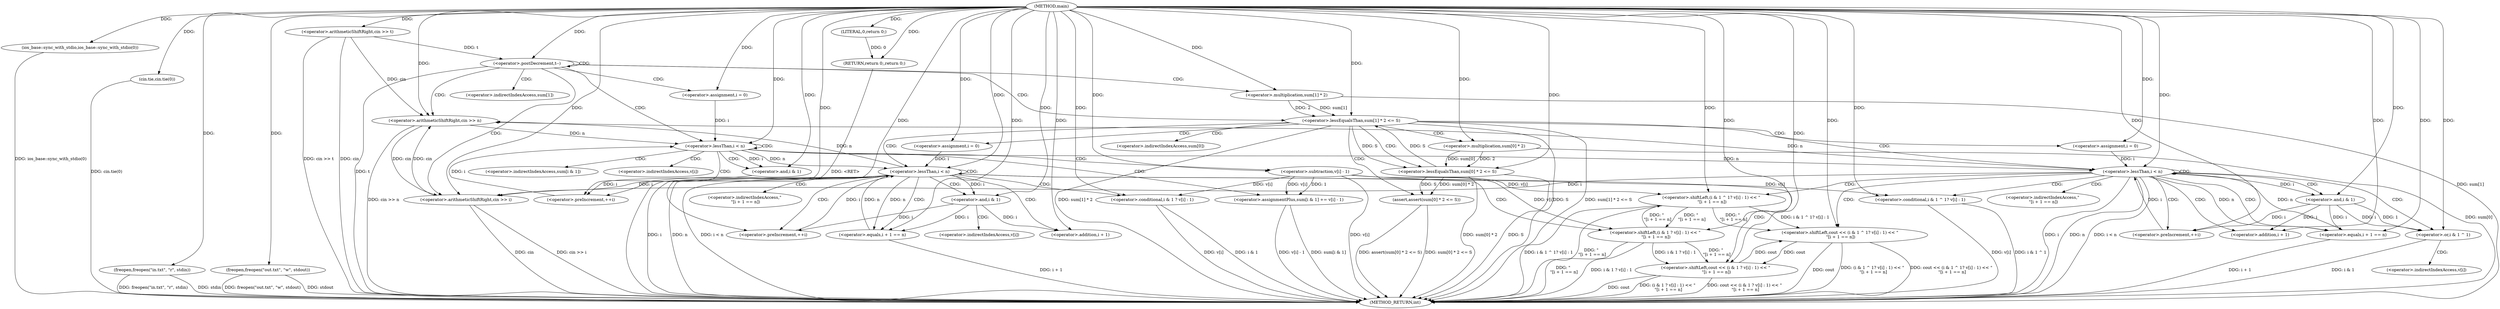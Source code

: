 digraph "main" {  
"1000101" [label = "(METHOD,main)" ]
"1000233" [label = "(METHOD_RETURN,int)" ]
"1000103" [label = "(ios_base::sync_with_stdio,ios_base::sync_with_stdio(0))" ]
"1000105" [label = "(cin.tie,cin.tie(0))" ]
"1000107" [label = "(freopen,freopen(\"in.txt\", \"r\", stdin))" ]
"1000111" [label = "(freopen,freopen(\"out.txt\", \"w\", stdout))" ]
"1000116" [label = "(<operator>.arithmeticShiftRight,cin >> t)" ]
"1000231" [label = "(RETURN,return 0;,return 0;)" ]
"1000120" [label = "(<operator>.postDecrement,t--)" ]
"1000232" [label = "(LITERAL,0,return 0;)" ]
"1000124" [label = "(<operator>.arithmeticShiftRight,cin >> n)" ]
"1000129" [label = "(<operator>.arithmeticShiftRight,cin >> i)" ]
"1000135" [label = "(<operator>.assignment,i = 0)" ]
"1000138" [label = "(<operator>.lessThan,i < n)" ]
"1000141" [label = "(<operator>.preIncrement,++i)" ]
"1000143" [label = "(<operator>.assignmentPlus,sum[i & 1] += v[i] - 1)" ]
"1000155" [label = "(<operator>.lessEqualsThan,sum[1] * 2 <= S)" ]
"1000149" [label = "(<operator>.subtraction,v[i] - 1)" ]
"1000156" [label = "(<operator>.multiplication,sum[1] * 2)" ]
"1000165" [label = "(<operator>.assignment,i = 0)" ]
"1000168" [label = "(<operator>.lessThan,i < n)" ]
"1000171" [label = "(<operator>.preIncrement,++i)" ]
"1000173" [label = "(<operator>.shiftLeft,cout << (i & 1 ^ 1? v[i] : 1) << \" \n\"[i + 1 == n])" ]
"1000195" [label = "(assert,assert(sum[0] * 2 <= S))" ]
"1000146" [label = "(<operator>.and,i & 1)" ]
"1000205" [label = "(<operator>.assignment,i = 0)" ]
"1000208" [label = "(<operator>.lessThan,i < n)" ]
"1000211" [label = "(<operator>.preIncrement,++i)" ]
"1000213" [label = "(<operator>.shiftLeft,cout << (i & 1 ? v[i] : 1) << \" \n\"[i + 1 == n])" ]
"1000175" [label = "(<operator>.shiftLeft,(i & 1 ^ 1? v[i] : 1) << \" \n\"[i + 1 == n])" ]
"1000196" [label = "(<operator>.lessEqualsThan,sum[0] * 2 <= S)" ]
"1000176" [label = "(<operator>.conditional,i & 1 ^ 1? v[i] : 1)" ]
"1000197" [label = "(<operator>.multiplication,sum[0] * 2)" ]
"1000215" [label = "(<operator>.shiftLeft,(i & 1 ? v[i] : 1) << \" \n\"[i + 1 == n])" ]
"1000177" [label = "(<operator>.or,i & 1 ^ 1)" ]
"1000188" [label = "(<operator>.equals,i + 1 == n)" ]
"1000216" [label = "(<operator>.conditional,i & 1 ? v[i] : 1)" ]
"1000178" [label = "(<operator>.and,i & 1)" ]
"1000189" [label = "(<operator>.addition,i + 1)" ]
"1000217" [label = "(<operator>.and,i & 1)" ]
"1000226" [label = "(<operator>.equals,i + 1 == n)" ]
"1000227" [label = "(<operator>.addition,i + 1)" ]
"1000144" [label = "(<operator>.indirectIndexAccess,sum[i & 1])" ]
"1000150" [label = "(<operator>.indirectIndexAccess,v[i])" ]
"1000157" [label = "(<operator>.indirectIndexAccess,sum[1])" ]
"1000186" [label = "(<operator>.indirectIndexAccess,\" \n\"[i + 1 == n])" ]
"1000182" [label = "(<operator>.indirectIndexAccess,v[i])" ]
"1000198" [label = "(<operator>.indirectIndexAccess,sum[0])" ]
"1000224" [label = "(<operator>.indirectIndexAccess,\" \n\"[i + 1 == n])" ]
"1000220" [label = "(<operator>.indirectIndexAccess,v[i])" ]
  "1000103" -> "1000233"  [ label = "DDG: ios_base::sync_with_stdio(0)"] 
  "1000105" -> "1000233"  [ label = "DDG: cin.tie(0)"] 
  "1000107" -> "1000233"  [ label = "DDG: freopen(\"in.txt\", \"r\", stdin)"] 
  "1000111" -> "1000233"  [ label = "DDG: freopen(\"out.txt\", \"w\", stdout)"] 
  "1000116" -> "1000233"  [ label = "DDG: cin"] 
  "1000116" -> "1000233"  [ label = "DDG: cin >> t"] 
  "1000120" -> "1000233"  [ label = "DDG: t"] 
  "1000124" -> "1000233"  [ label = "DDG: cin >> n"] 
  "1000129" -> "1000233"  [ label = "DDG: cin"] 
  "1000129" -> "1000233"  [ label = "DDG: cin >> i"] 
  "1000156" -> "1000233"  [ label = "DDG: sum[1]"] 
  "1000155" -> "1000233"  [ label = "DDG: sum[1] * 2"] 
  "1000155" -> "1000233"  [ label = "DDG: S"] 
  "1000155" -> "1000233"  [ label = "DDG: sum[1] * 2 <= S"] 
  "1000197" -> "1000233"  [ label = "DDG: sum[0]"] 
  "1000196" -> "1000233"  [ label = "DDG: sum[0] * 2"] 
  "1000196" -> "1000233"  [ label = "DDG: S"] 
  "1000195" -> "1000233"  [ label = "DDG: sum[0] * 2 <= S"] 
  "1000195" -> "1000233"  [ label = "DDG: assert(sum[0] * 2 <= S)"] 
  "1000208" -> "1000233"  [ label = "DDG: i"] 
  "1000208" -> "1000233"  [ label = "DDG: n"] 
  "1000208" -> "1000233"  [ label = "DDG: i < n"] 
  "1000213" -> "1000233"  [ label = "DDG: cout"] 
  "1000216" -> "1000233"  [ label = "DDG: i & 1"] 
  "1000216" -> "1000233"  [ label = "DDG: v[i]"] 
  "1000215" -> "1000233"  [ label = "DDG: i & 1 ? v[i] : 1"] 
  "1000226" -> "1000233"  [ label = "DDG: i + 1"] 
  "1000215" -> "1000233"  [ label = "DDG: \" \n\"[i + 1 == n]"] 
  "1000213" -> "1000233"  [ label = "DDG: (i & 1 ? v[i] : 1) << \" \n\"[i + 1 == n]"] 
  "1000213" -> "1000233"  [ label = "DDG: cout << (i & 1 ? v[i] : 1) << \" \n\"[i + 1 == n]"] 
  "1000168" -> "1000233"  [ label = "DDG: i"] 
  "1000168" -> "1000233"  [ label = "DDG: n"] 
  "1000168" -> "1000233"  [ label = "DDG: i < n"] 
  "1000173" -> "1000233"  [ label = "DDG: cout"] 
  "1000177" -> "1000233"  [ label = "DDG: i & 1"] 
  "1000176" -> "1000233"  [ label = "DDG: i & 1 ^ 1"] 
  "1000176" -> "1000233"  [ label = "DDG: v[i]"] 
  "1000175" -> "1000233"  [ label = "DDG: i & 1 ^ 1? v[i] : 1"] 
  "1000188" -> "1000233"  [ label = "DDG: i + 1"] 
  "1000175" -> "1000233"  [ label = "DDG: \" \n\"[i + 1 == n]"] 
  "1000173" -> "1000233"  [ label = "DDG: (i & 1 ^ 1? v[i] : 1) << \" \n\"[i + 1 == n]"] 
  "1000173" -> "1000233"  [ label = "DDG: cout << (i & 1 ^ 1? v[i] : 1) << \" \n\"[i + 1 == n]"] 
  "1000143" -> "1000233"  [ label = "DDG: sum[i & 1]"] 
  "1000149" -> "1000233"  [ label = "DDG: v[i]"] 
  "1000143" -> "1000233"  [ label = "DDG: v[i] - 1"] 
  "1000231" -> "1000233"  [ label = "DDG: <RET>"] 
  "1000111" -> "1000233"  [ label = "DDG: stdout"] 
  "1000107" -> "1000233"  [ label = "DDG: stdin"] 
  "1000232" -> "1000231"  [ label = "DDG: 0"] 
  "1000101" -> "1000231"  [ label = "DDG: "] 
  "1000101" -> "1000103"  [ label = "DDG: "] 
  "1000101" -> "1000105"  [ label = "DDG: "] 
  "1000101" -> "1000107"  [ label = "DDG: "] 
  "1000101" -> "1000111"  [ label = "DDG: "] 
  "1000101" -> "1000116"  [ label = "DDG: "] 
  "1000101" -> "1000232"  [ label = "DDG: "] 
  "1000116" -> "1000120"  [ label = "DDG: t"] 
  "1000101" -> "1000120"  [ label = "DDG: "] 
  "1000116" -> "1000124"  [ label = "DDG: cin"] 
  "1000129" -> "1000124"  [ label = "DDG: cin"] 
  "1000101" -> "1000124"  [ label = "DDG: "] 
  "1000208" -> "1000124"  [ label = "DDG: n"] 
  "1000168" -> "1000124"  [ label = "DDG: n"] 
  "1000124" -> "1000129"  [ label = "DDG: cin"] 
  "1000101" -> "1000129"  [ label = "DDG: "] 
  "1000208" -> "1000129"  [ label = "DDG: i"] 
  "1000168" -> "1000129"  [ label = "DDG: i"] 
  "1000101" -> "1000135"  [ label = "DDG: "] 
  "1000149" -> "1000143"  [ label = "DDG: 1"] 
  "1000149" -> "1000143"  [ label = "DDG: v[i]"] 
  "1000135" -> "1000138"  [ label = "DDG: i"] 
  "1000141" -> "1000138"  [ label = "DDG: i"] 
  "1000101" -> "1000138"  [ label = "DDG: "] 
  "1000124" -> "1000138"  [ label = "DDG: n"] 
  "1000146" -> "1000141"  [ label = "DDG: i"] 
  "1000101" -> "1000141"  [ label = "DDG: "] 
  "1000156" -> "1000155"  [ label = "DDG: 2"] 
  "1000156" -> "1000155"  [ label = "DDG: sum[1]"] 
  "1000196" -> "1000155"  [ label = "DDG: S"] 
  "1000101" -> "1000155"  [ label = "DDG: "] 
  "1000101" -> "1000149"  [ label = "DDG: "] 
  "1000101" -> "1000156"  [ label = "DDG: "] 
  "1000101" -> "1000165"  [ label = "DDG: "] 
  "1000138" -> "1000146"  [ label = "DDG: i"] 
  "1000101" -> "1000146"  [ label = "DDG: "] 
  "1000165" -> "1000168"  [ label = "DDG: i"] 
  "1000171" -> "1000168"  [ label = "DDG: i"] 
  "1000101" -> "1000168"  [ label = "DDG: "] 
  "1000138" -> "1000168"  [ label = "DDG: n"] 
  "1000188" -> "1000168"  [ label = "DDG: n"] 
  "1000101" -> "1000171"  [ label = "DDG: "] 
  "1000178" -> "1000171"  [ label = "DDG: i"] 
  "1000213" -> "1000173"  [ label = "DDG: cout"] 
  "1000101" -> "1000173"  [ label = "DDG: "] 
  "1000175" -> "1000173"  [ label = "DDG: \" \n\"[i + 1 == n]"] 
  "1000175" -> "1000173"  [ label = "DDG: i & 1 ^ 1? v[i] : 1"] 
  "1000196" -> "1000195"  [ label = "DDG: S"] 
  "1000196" -> "1000195"  [ label = "DDG: sum[0] * 2"] 
  "1000101" -> "1000205"  [ label = "DDG: "] 
  "1000149" -> "1000175"  [ label = "DDG: v[i]"] 
  "1000101" -> "1000175"  [ label = "DDG: "] 
  "1000215" -> "1000175"  [ label = "DDG: \" \n\"[i + 1 == n]"] 
  "1000197" -> "1000196"  [ label = "DDG: 2"] 
  "1000197" -> "1000196"  [ label = "DDG: sum[0]"] 
  "1000155" -> "1000196"  [ label = "DDG: S"] 
  "1000101" -> "1000196"  [ label = "DDG: "] 
  "1000205" -> "1000208"  [ label = "DDG: i"] 
  "1000211" -> "1000208"  [ label = "DDG: i"] 
  "1000101" -> "1000208"  [ label = "DDG: "] 
  "1000138" -> "1000208"  [ label = "DDG: n"] 
  "1000226" -> "1000208"  [ label = "DDG: n"] 
  "1000101" -> "1000211"  [ label = "DDG: "] 
  "1000217" -> "1000211"  [ label = "DDG: i"] 
  "1000173" -> "1000213"  [ label = "DDG: cout"] 
  "1000101" -> "1000213"  [ label = "DDG: "] 
  "1000215" -> "1000213"  [ label = "DDG: i & 1 ? v[i] : 1"] 
  "1000215" -> "1000213"  [ label = "DDG: \" \n\"[i + 1 == n]"] 
  "1000149" -> "1000176"  [ label = "DDG: v[i]"] 
  "1000101" -> "1000176"  [ label = "DDG: "] 
  "1000101" -> "1000197"  [ label = "DDG: "] 
  "1000101" -> "1000215"  [ label = "DDG: "] 
  "1000149" -> "1000215"  [ label = "DDG: v[i]"] 
  "1000175" -> "1000215"  [ label = "DDG: \" \n\"[i + 1 == n]"] 
  "1000178" -> "1000177"  [ label = "DDG: i"] 
  "1000178" -> "1000177"  [ label = "DDG: 1"] 
  "1000101" -> "1000177"  [ label = "DDG: "] 
  "1000101" -> "1000188"  [ label = "DDG: "] 
  "1000178" -> "1000188"  [ label = "DDG: i"] 
  "1000168" -> "1000188"  [ label = "DDG: n"] 
  "1000149" -> "1000216"  [ label = "DDG: v[i]"] 
  "1000101" -> "1000216"  [ label = "DDG: "] 
  "1000168" -> "1000178"  [ label = "DDG: i"] 
  "1000101" -> "1000178"  [ label = "DDG: "] 
  "1000178" -> "1000189"  [ label = "DDG: i"] 
  "1000101" -> "1000189"  [ label = "DDG: "] 
  "1000208" -> "1000217"  [ label = "DDG: i"] 
  "1000101" -> "1000217"  [ label = "DDG: "] 
  "1000217" -> "1000226"  [ label = "DDG: i"] 
  "1000101" -> "1000226"  [ label = "DDG: "] 
  "1000208" -> "1000226"  [ label = "DDG: n"] 
  "1000217" -> "1000227"  [ label = "DDG: i"] 
  "1000101" -> "1000227"  [ label = "DDG: "] 
  "1000120" -> "1000156"  [ label = "CDG: "] 
  "1000120" -> "1000157"  [ label = "CDG: "] 
  "1000120" -> "1000120"  [ label = "CDG: "] 
  "1000120" -> "1000138"  [ label = "CDG: "] 
  "1000120" -> "1000135"  [ label = "CDG: "] 
  "1000120" -> "1000155"  [ label = "CDG: "] 
  "1000120" -> "1000129"  [ label = "CDG: "] 
  "1000120" -> "1000124"  [ label = "CDG: "] 
  "1000138" -> "1000141"  [ label = "CDG: "] 
  "1000138" -> "1000150"  [ label = "CDG: "] 
  "1000138" -> "1000144"  [ label = "CDG: "] 
  "1000138" -> "1000149"  [ label = "CDG: "] 
  "1000138" -> "1000146"  [ label = "CDG: "] 
  "1000138" -> "1000138"  [ label = "CDG: "] 
  "1000138" -> "1000143"  [ label = "CDG: "] 
  "1000155" -> "1000208"  [ label = "CDG: "] 
  "1000155" -> "1000197"  [ label = "CDG: "] 
  "1000155" -> "1000165"  [ label = "CDG: "] 
  "1000155" -> "1000198"  [ label = "CDG: "] 
  "1000155" -> "1000195"  [ label = "CDG: "] 
  "1000155" -> "1000196"  [ label = "CDG: "] 
  "1000155" -> "1000168"  [ label = "CDG: "] 
  "1000155" -> "1000205"  [ label = "CDG: "] 
  "1000168" -> "1000188"  [ label = "CDG: "] 
  "1000168" -> "1000175"  [ label = "CDG: "] 
  "1000168" -> "1000176"  [ label = "CDG: "] 
  "1000168" -> "1000186"  [ label = "CDG: "] 
  "1000168" -> "1000189"  [ label = "CDG: "] 
  "1000168" -> "1000168"  [ label = "CDG: "] 
  "1000168" -> "1000178"  [ label = "CDG: "] 
  "1000168" -> "1000173"  [ label = "CDG: "] 
  "1000168" -> "1000171"  [ label = "CDG: "] 
  "1000168" -> "1000177"  [ label = "CDG: "] 
  "1000208" -> "1000211"  [ label = "CDG: "] 
  "1000208" -> "1000208"  [ label = "CDG: "] 
  "1000208" -> "1000227"  [ label = "CDG: "] 
  "1000208" -> "1000216"  [ label = "CDG: "] 
  "1000208" -> "1000224"  [ label = "CDG: "] 
  "1000208" -> "1000217"  [ label = "CDG: "] 
  "1000208" -> "1000226"  [ label = "CDG: "] 
  "1000208" -> "1000213"  [ label = "CDG: "] 
  "1000208" -> "1000215"  [ label = "CDG: "] 
  "1000177" -> "1000182"  [ label = "CDG: "] 
  "1000217" -> "1000220"  [ label = "CDG: "] 
}
